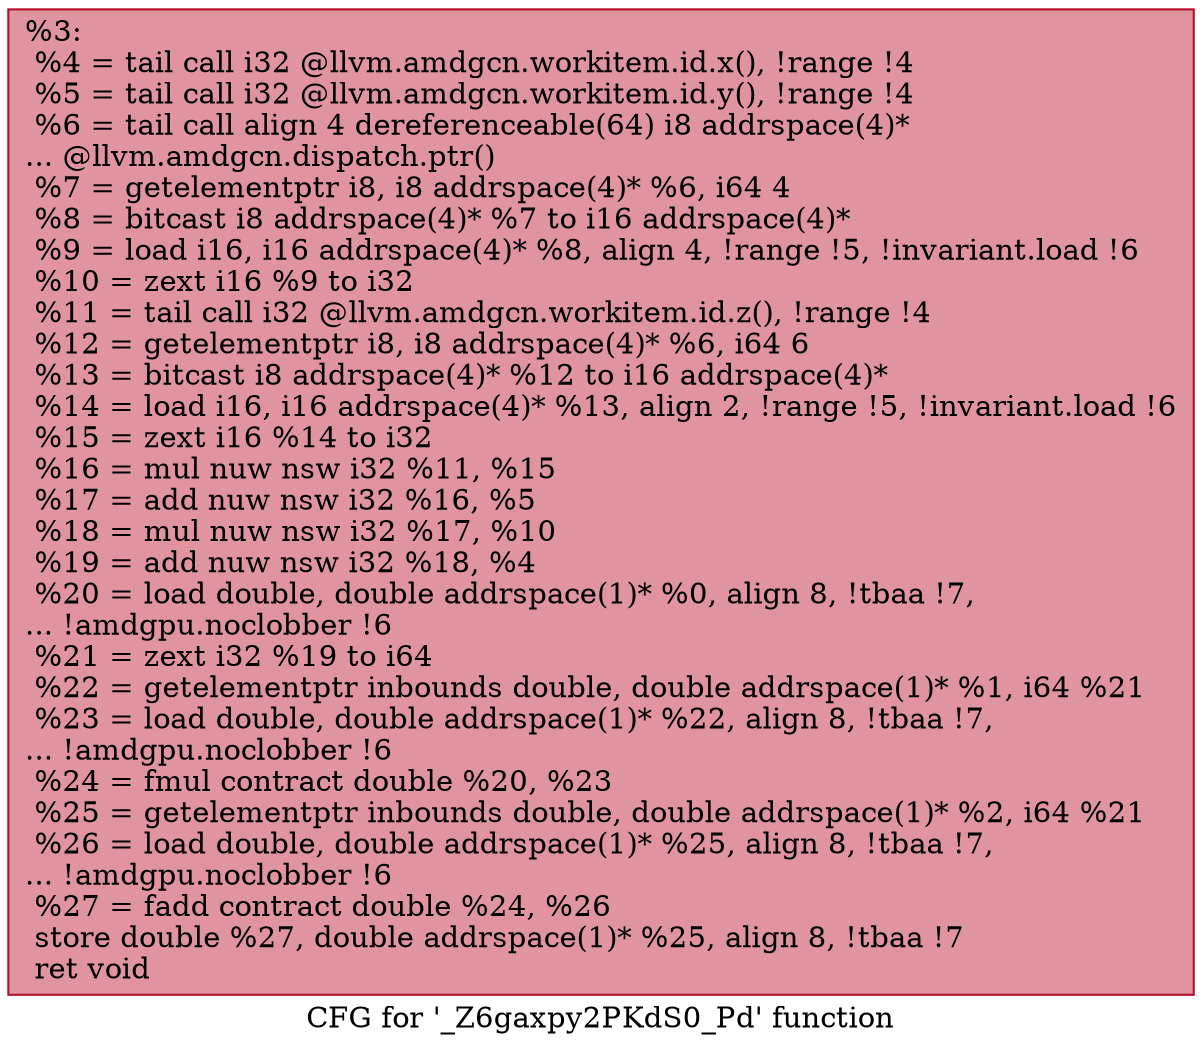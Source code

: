 digraph "CFG for '_Z6gaxpy2PKdS0_Pd' function" {
	label="CFG for '_Z6gaxpy2PKdS0_Pd' function";

	Node0x6233210 [shape=record,color="#b70d28ff", style=filled, fillcolor="#b70d2870",label="{%3:\l  %4 = tail call i32 @llvm.amdgcn.workitem.id.x(), !range !4\l  %5 = tail call i32 @llvm.amdgcn.workitem.id.y(), !range !4\l  %6 = tail call align 4 dereferenceable(64) i8 addrspace(4)*\l... @llvm.amdgcn.dispatch.ptr()\l  %7 = getelementptr i8, i8 addrspace(4)* %6, i64 4\l  %8 = bitcast i8 addrspace(4)* %7 to i16 addrspace(4)*\l  %9 = load i16, i16 addrspace(4)* %8, align 4, !range !5, !invariant.load !6\l  %10 = zext i16 %9 to i32\l  %11 = tail call i32 @llvm.amdgcn.workitem.id.z(), !range !4\l  %12 = getelementptr i8, i8 addrspace(4)* %6, i64 6\l  %13 = bitcast i8 addrspace(4)* %12 to i16 addrspace(4)*\l  %14 = load i16, i16 addrspace(4)* %13, align 2, !range !5, !invariant.load !6\l  %15 = zext i16 %14 to i32\l  %16 = mul nuw nsw i32 %11, %15\l  %17 = add nuw nsw i32 %16, %5\l  %18 = mul nuw nsw i32 %17, %10\l  %19 = add nuw nsw i32 %18, %4\l  %20 = load double, double addrspace(1)* %0, align 8, !tbaa !7,\l... !amdgpu.noclobber !6\l  %21 = zext i32 %19 to i64\l  %22 = getelementptr inbounds double, double addrspace(1)* %1, i64 %21\l  %23 = load double, double addrspace(1)* %22, align 8, !tbaa !7,\l... !amdgpu.noclobber !6\l  %24 = fmul contract double %20, %23\l  %25 = getelementptr inbounds double, double addrspace(1)* %2, i64 %21\l  %26 = load double, double addrspace(1)* %25, align 8, !tbaa !7,\l... !amdgpu.noclobber !6\l  %27 = fadd contract double %24, %26\l  store double %27, double addrspace(1)* %25, align 8, !tbaa !7\l  ret void\l}"];
}
